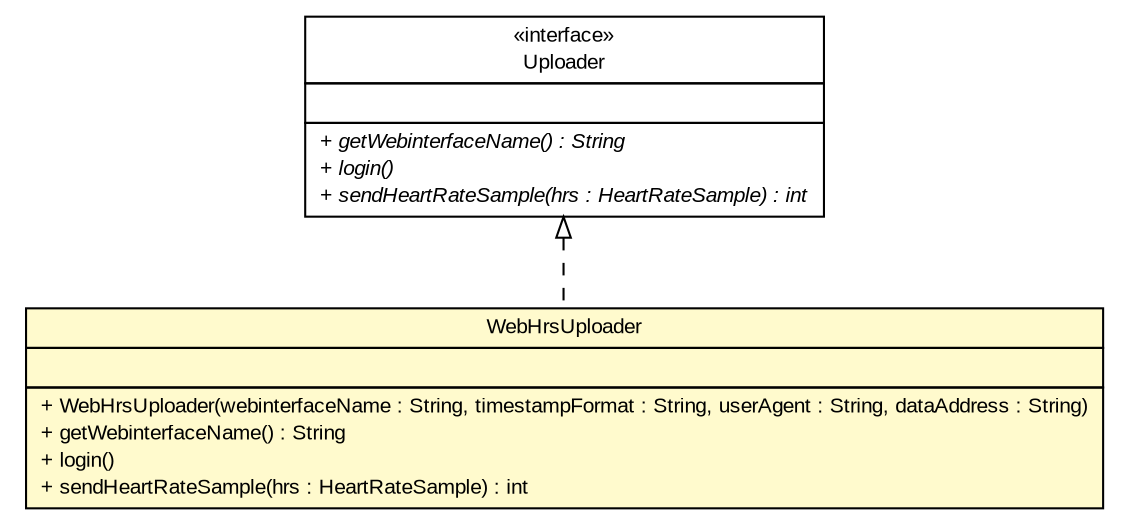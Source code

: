 #!/usr/local/bin/dot
#
# Class diagram 
# Generated by UMLGraph version R5_6 (http://www.umlgraph.org/)
#

digraph G {
	edge [fontname="arial",fontsize=10,labelfontname="arial",labelfontsize=10];
	node [fontname="arial",fontsize=10,shape=plaintext];
	nodesep=0.25;
	ranksep=0.5;
	// de.fhg.fit.biomos.sensorplatform.web.WebHrsUploader
	c2049 [label=<<table title="de.fhg.fit.biomos.sensorplatform.web.WebHrsUploader" border="0" cellborder="1" cellspacing="0" cellpadding="2" port="p" bgcolor="lemonChiffon" href="./WebHrsUploader.html">
		<tr><td><table border="0" cellspacing="0" cellpadding="1">
<tr><td align="center" balign="center"> WebHrsUploader </td></tr>
		</table></td></tr>
		<tr><td><table border="0" cellspacing="0" cellpadding="1">
<tr><td align="left" balign="left">  </td></tr>
		</table></td></tr>
		<tr><td><table border="0" cellspacing="0" cellpadding="1">
<tr><td align="left" balign="left"> + WebHrsUploader(webinterfaceName : String, timestampFormat : String, userAgent : String, dataAddress : String) </td></tr>
<tr><td align="left" balign="left"> + getWebinterfaceName() : String </td></tr>
<tr><td align="left" balign="left"> + login() </td></tr>
<tr><td align="left" balign="left"> + sendHeartRateSample(hrs : HeartRateSample) : int </td></tr>
		</table></td></tr>
		</table>>, URL="./WebHrsUploader.html", fontname="arial", fontcolor="black", fontsize=10.0];
	// de.fhg.fit.biomos.sensorplatform.web.Uploader
	c2050 [label=<<table title="de.fhg.fit.biomos.sensorplatform.web.Uploader" border="0" cellborder="1" cellspacing="0" cellpadding="2" port="p" href="./Uploader.html">
		<tr><td><table border="0" cellspacing="0" cellpadding="1">
<tr><td align="center" balign="center"> &#171;interface&#187; </td></tr>
<tr><td align="center" balign="center"> Uploader </td></tr>
		</table></td></tr>
		<tr><td><table border="0" cellspacing="0" cellpadding="1">
<tr><td align="left" balign="left">  </td></tr>
		</table></td></tr>
		<tr><td><table border="0" cellspacing="0" cellpadding="1">
<tr><td align="left" balign="left"><font face="arial italic" point-size="10.0"> + getWebinterfaceName() : String </font></td></tr>
<tr><td align="left" balign="left"><font face="arial italic" point-size="10.0"> + login() </font></td></tr>
<tr><td align="left" balign="left"><font face="arial italic" point-size="10.0"> + sendHeartRateSample(hrs : HeartRateSample) : int </font></td></tr>
		</table></td></tr>
		</table>>, URL="./Uploader.html", fontname="arial", fontcolor="black", fontsize=10.0];
	//de.fhg.fit.biomos.sensorplatform.web.WebHrsUploader implements de.fhg.fit.biomos.sensorplatform.web.Uploader
	c2050:p -> c2049:p [dir=back,arrowtail=empty,style=dashed];
}

